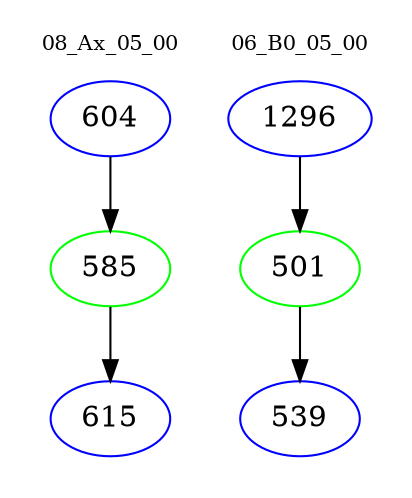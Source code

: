 digraph{
subgraph cluster_0 {
color = white
label = "08_Ax_05_00";
fontsize=10;
T0_604 [label="604", color="blue"]
T0_604 -> T0_585 [color="black"]
T0_585 [label="585", color="green"]
T0_585 -> T0_615 [color="black"]
T0_615 [label="615", color="blue"]
}
subgraph cluster_1 {
color = white
label = "06_B0_05_00";
fontsize=10;
T1_1296 [label="1296", color="blue"]
T1_1296 -> T1_501 [color="black"]
T1_501 [label="501", color="green"]
T1_501 -> T1_539 [color="black"]
T1_539 [label="539", color="blue"]
}
}
